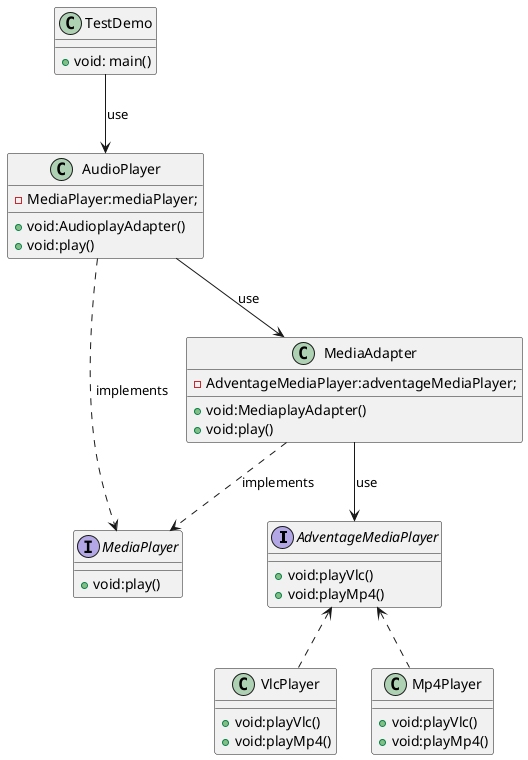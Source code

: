 @startuml

interface AdventageMediaPlayer {
    +void:playVlc()
    +void:playMp4()
}

class VlcPlayer {
    +void:playVlc()
    +void:playMp4()
}

class Mp4Player {
    +void:playVlc()
    +void:playMp4()
}

AdventageMediaPlayer <.. VlcPlayer
AdventageMediaPlayer <.. Mp4Player

interface MediaPlayer {
    +void:play()
}

class MediaAdapter {
    -AdventageMediaPlayer:adventageMediaPlayer;
    +void:MediaplayAdapter()
    +void:play()
}

class AudioPlayer {
    -MediaPlayer:mediaPlayer;
    +void:AudioplayAdapter()
    +void:play()
}

MediaAdapter ..> MediaPlayer: "implements"
AudioPlayer ..> MediaPlayer: "implements"

MediaAdapter --> AdventageMediaPlayer: "use"
AudioPlayer --> MediaAdapter: "use"

class TestDemo {
    +void: main()
}

TestDemo --> AudioPlayer: "use"

@enduml